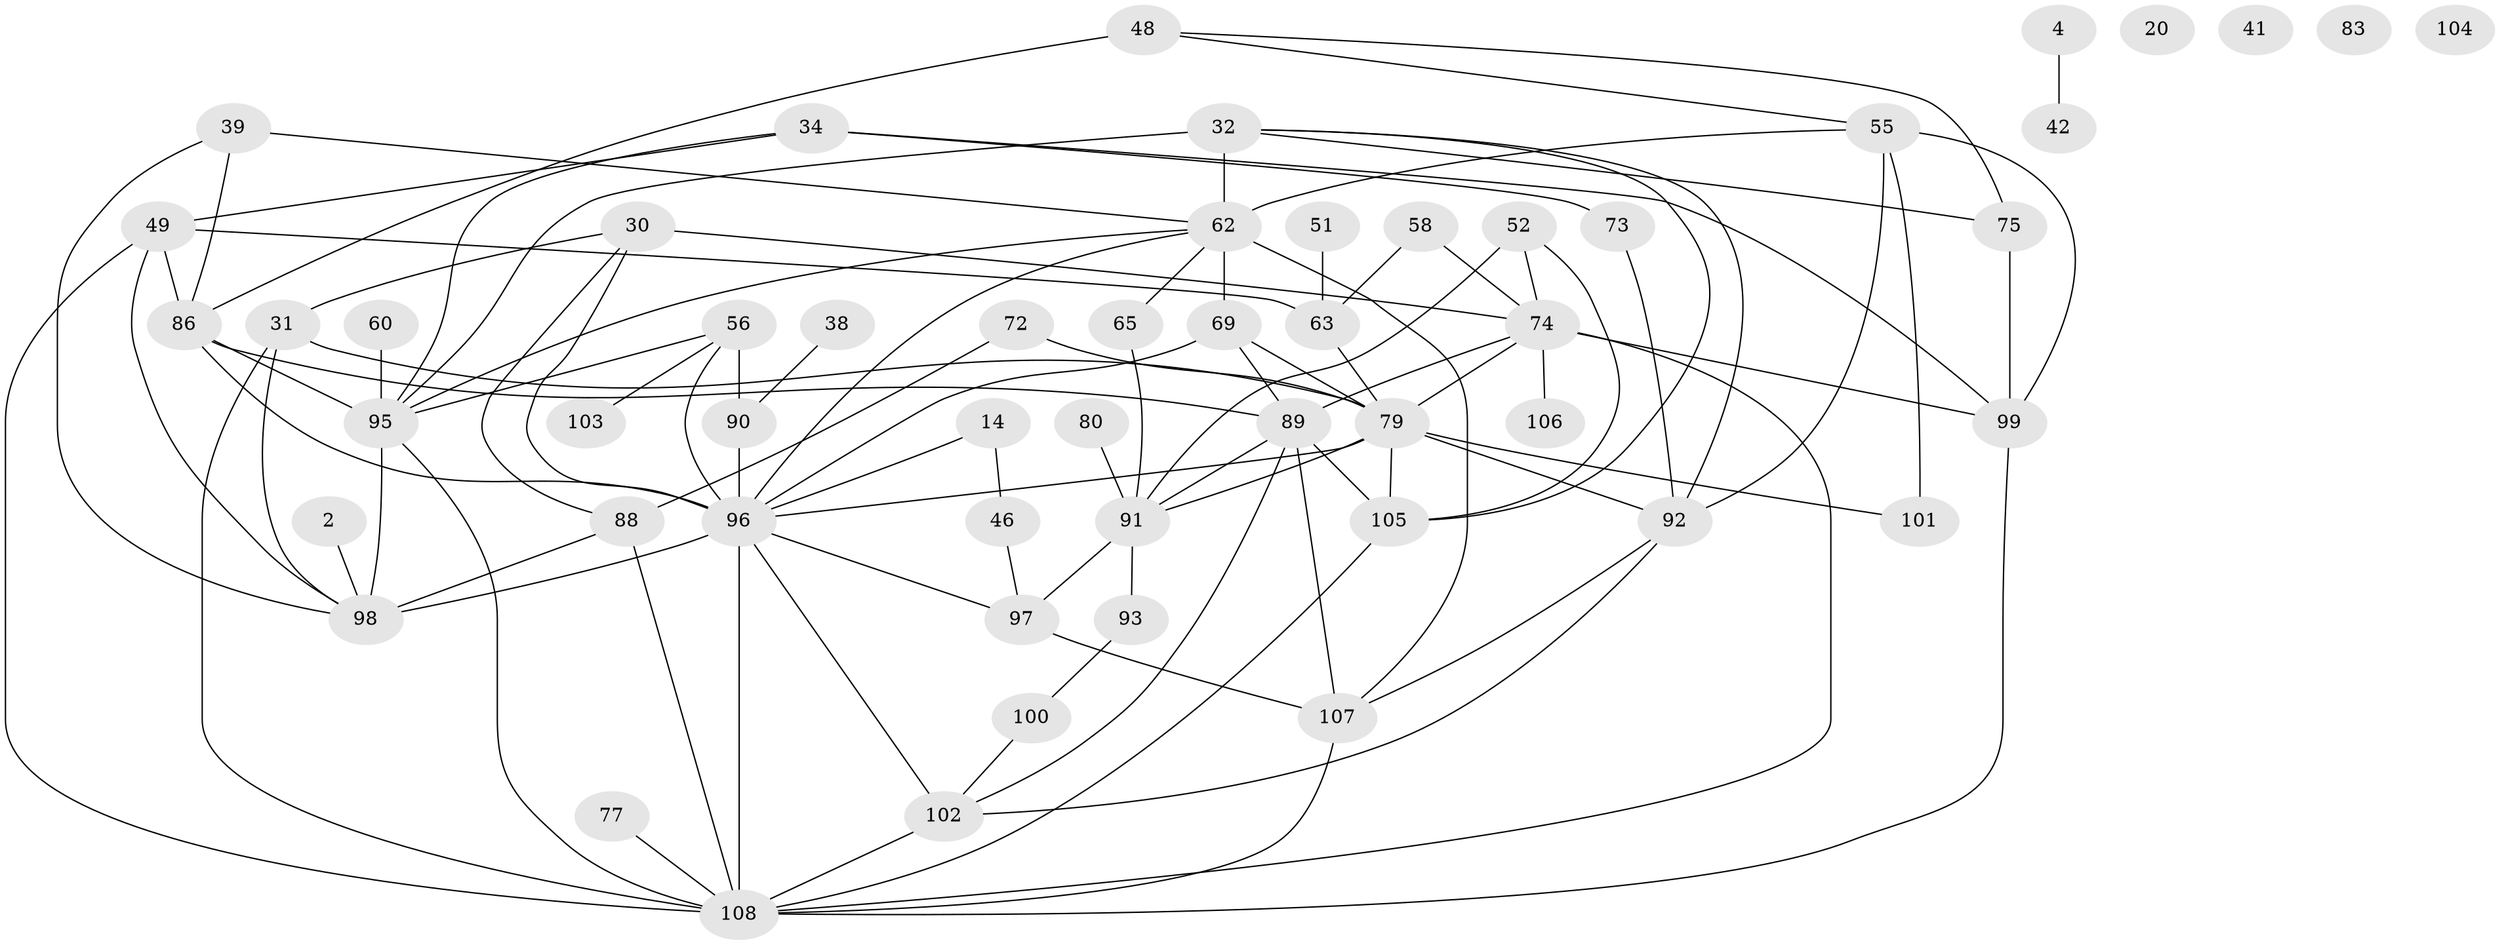 // original degree distribution, {1: 0.12962962962962962, 4: 0.17592592592592593, 3: 0.25925925925925924, 2: 0.1574074074074074, 7: 0.018518518518518517, 6: 0.09259259259259259, 5: 0.12962962962962962, 0: 0.037037037037037035}
// Generated by graph-tools (version 1.1) at 2025/40/03/09/25 04:40:06]
// undirected, 54 vertices, 100 edges
graph export_dot {
graph [start="1"]
  node [color=gray90,style=filled];
  2;
  4;
  14;
  20;
  30;
  31;
  32 [super="+25"];
  34;
  38;
  39;
  41;
  42;
  46;
  48;
  49;
  51;
  52;
  55 [super="+45"];
  56;
  58 [super="+15"];
  60 [super="+1"];
  62 [super="+28"];
  63 [super="+5"];
  65;
  69;
  72 [super="+43"];
  73;
  74 [super="+27+50"];
  75 [super="+70+17"];
  77;
  79 [super="+11+64"];
  80;
  83;
  86 [super="+13+67"];
  88 [super="+22"];
  89 [super="+24"];
  90 [super="+36"];
  91 [super="+33"];
  92 [super="+59"];
  93;
  95 [super="+66+85"];
  96 [super="+68+84"];
  97;
  98 [super="+23+57+82"];
  99 [super="+81"];
  100 [super="+8+76"];
  101;
  102 [super="+71"];
  103;
  104;
  105 [super="+35"];
  106;
  107;
  108 [super="+10+9+19+47+94"];
  2 -- 98;
  4 -- 42;
  14 -- 46;
  14 -- 96;
  30 -- 31;
  30 -- 88;
  30 -- 74;
  30 -- 96;
  31 -- 79 [weight=2];
  31 -- 98;
  31 -- 108;
  32 -- 62 [weight=2];
  32 -- 92;
  32 -- 105;
  32 -- 75;
  32 -- 95 [weight=2];
  34 -- 49;
  34 -- 73;
  34 -- 99;
  34 -- 95;
  38 -- 90;
  39 -- 86 [weight=2];
  39 -- 62;
  39 -- 98;
  46 -- 97;
  48 -- 75;
  48 -- 86 [weight=2];
  48 -- 55;
  49 -- 63 [weight=2];
  49 -- 98;
  49 -- 86;
  49 -- 108;
  51 -- 63;
  52 -- 74;
  52 -- 105;
  52 -- 91;
  55 -- 62 [weight=2];
  55 -- 99;
  55 -- 101;
  55 -- 92 [weight=2];
  56 -- 90 [weight=2];
  56 -- 95;
  56 -- 96;
  56 -- 103;
  58 -- 63;
  58 -- 74;
  60 -- 95;
  62 -- 107;
  62 -- 96;
  62 -- 65;
  62 -- 69;
  62 -- 95;
  63 -- 79;
  65 -- 91;
  69 -- 89;
  69 -- 79 [weight=2];
  69 -- 96;
  72 -- 88;
  72 -- 79;
  73 -- 92;
  74 -- 108;
  74 -- 79 [weight=2];
  74 -- 99 [weight=2];
  74 -- 106;
  74 -- 89;
  75 -- 99;
  77 -- 108;
  79 -- 101;
  79 -- 105 [weight=2];
  79 -- 91;
  79 -- 96;
  79 -- 92;
  80 -- 91;
  86 -- 89 [weight=2];
  86 -- 96 [weight=3];
  86 -- 95;
  88 -- 108;
  88 -- 98;
  89 -- 91 [weight=2];
  89 -- 105;
  89 -- 107;
  89 -- 102;
  90 -- 96;
  91 -- 93;
  91 -- 97;
  92 -- 102;
  92 -- 107;
  93 -- 100;
  95 -- 108 [weight=2];
  95 -- 98;
  96 -- 108 [weight=3];
  96 -- 97;
  96 -- 98 [weight=2];
  96 -- 102;
  97 -- 107;
  99 -- 108;
  100 -- 102;
  102 -- 108 [weight=2];
  105 -- 108;
  107 -- 108;
}
